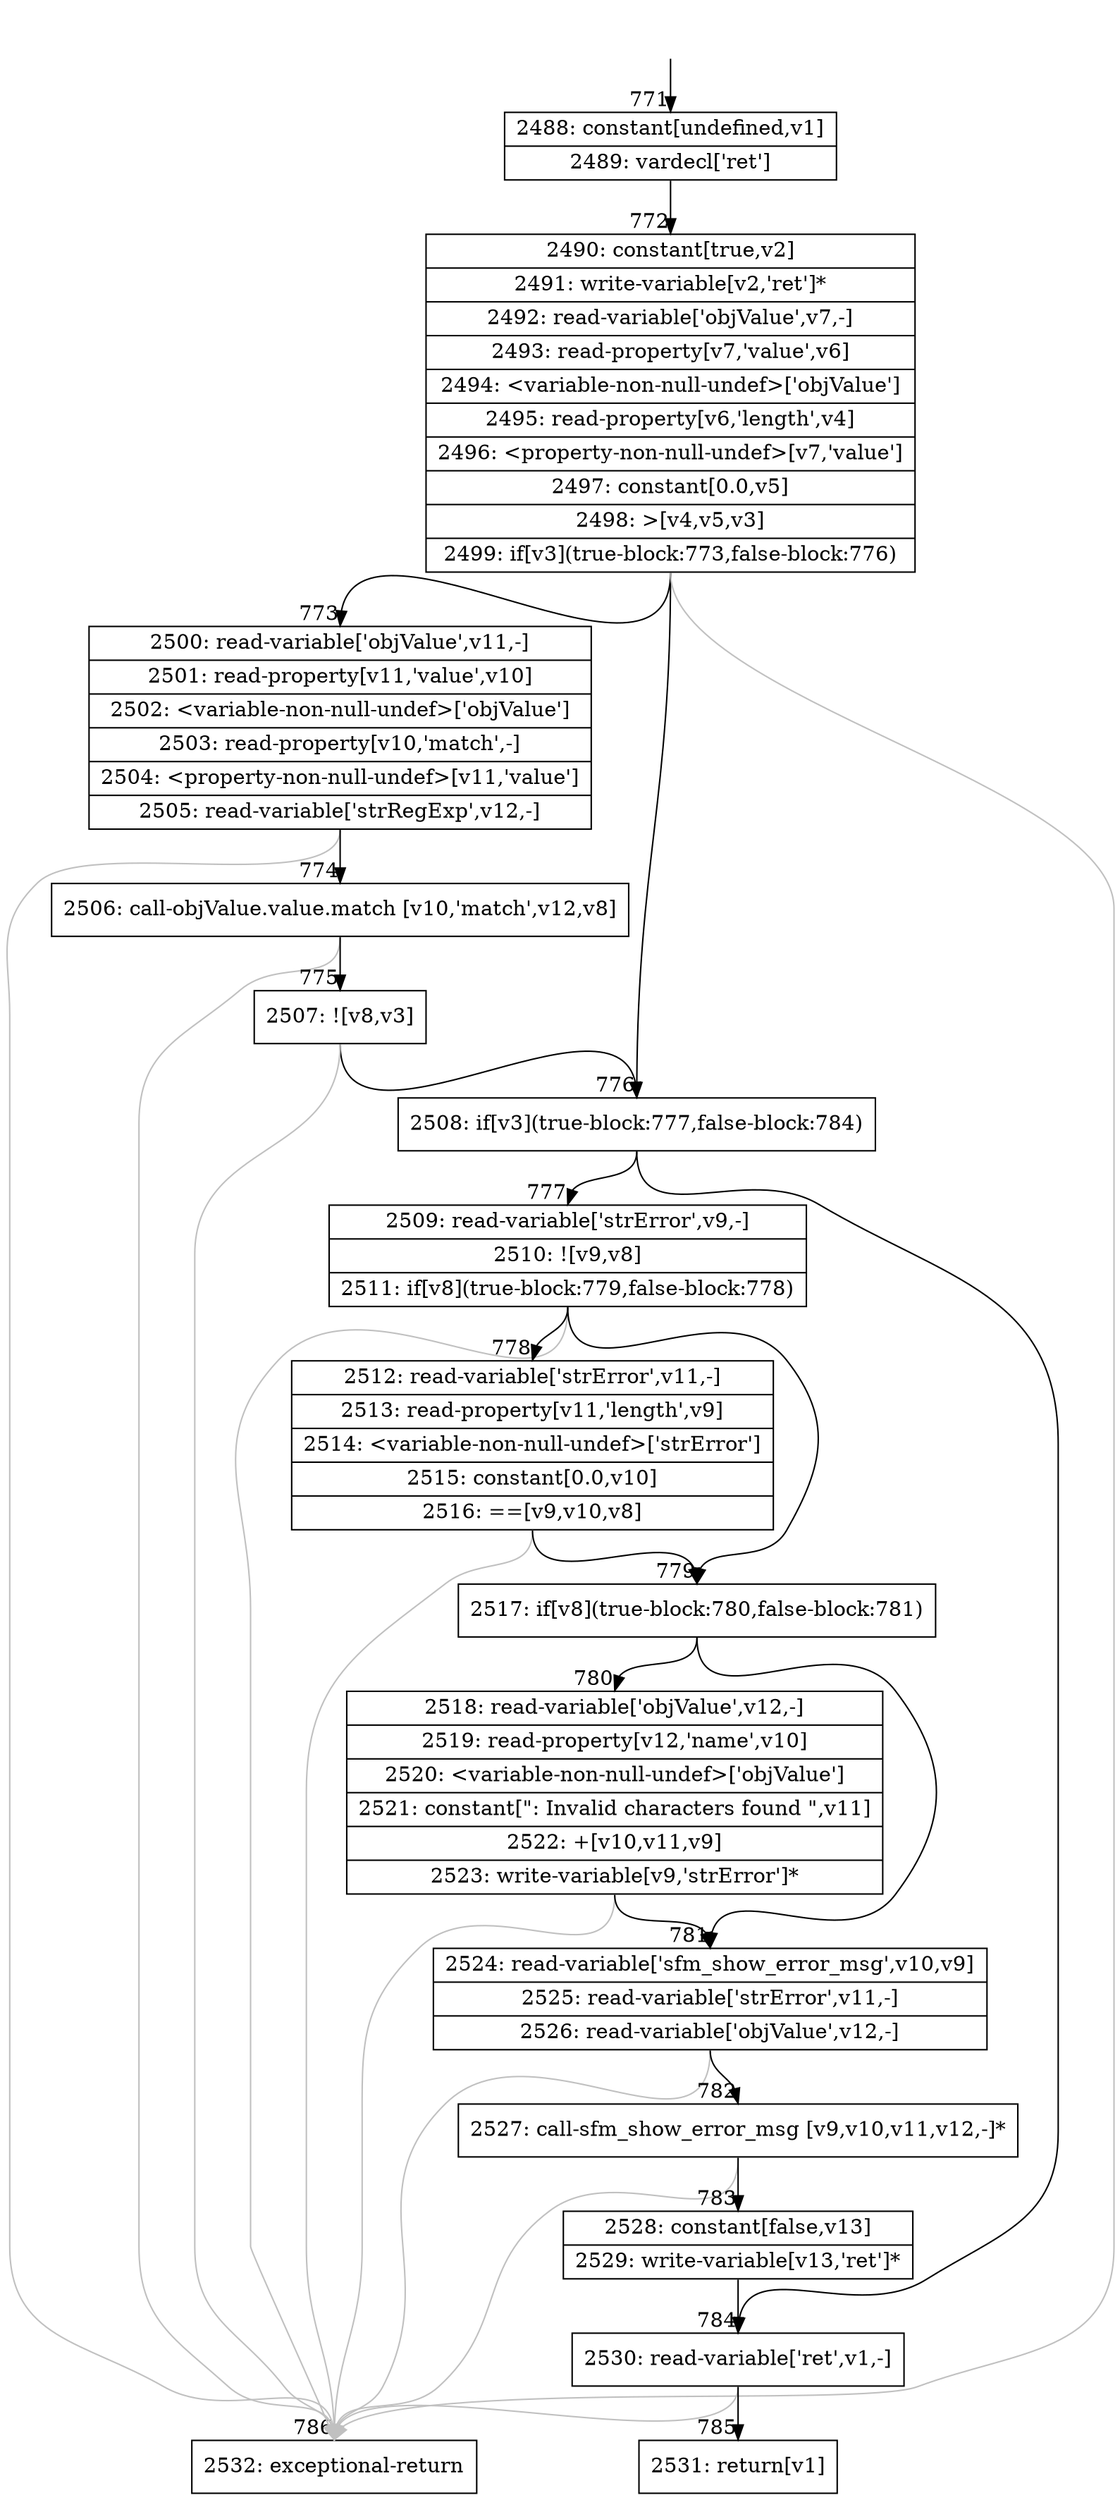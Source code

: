 digraph {
rankdir="TD"
BB_entry55[shape=none,label=""];
BB_entry55 -> BB771 [tailport=s, headport=n, headlabel="    771"]
BB771 [shape=record label="{2488: constant[undefined,v1]|2489: vardecl['ret']}" ] 
BB771 -> BB772 [tailport=s, headport=n, headlabel="      772"]
BB772 [shape=record label="{2490: constant[true,v2]|2491: write-variable[v2,'ret']*|2492: read-variable['objValue',v7,-]|2493: read-property[v7,'value',v6]|2494: \<variable-non-null-undef\>['objValue']|2495: read-property[v6,'length',v4]|2496: \<property-non-null-undef\>[v7,'value']|2497: constant[0.0,v5]|2498: \>[v4,v5,v3]|2499: if[v3](true-block:773,false-block:776)}" ] 
BB772 -> BB776 [tailport=s, headport=n, headlabel="      776"]
BB772 -> BB773 [tailport=s, headport=n, headlabel="      773"]
BB772 -> BB786 [tailport=s, headport=n, color=gray, headlabel="      786"]
BB773 [shape=record label="{2500: read-variable['objValue',v11,-]|2501: read-property[v11,'value',v10]|2502: \<variable-non-null-undef\>['objValue']|2503: read-property[v10,'match',-]|2504: \<property-non-null-undef\>[v11,'value']|2505: read-variable['strRegExp',v12,-]}" ] 
BB773 -> BB774 [tailport=s, headport=n, headlabel="      774"]
BB773 -> BB786 [tailport=s, headport=n, color=gray]
BB774 [shape=record label="{2506: call-objValue.value.match [v10,'match',v12,v8]}" ] 
BB774 -> BB775 [tailport=s, headport=n, headlabel="      775"]
BB774 -> BB786 [tailport=s, headport=n, color=gray]
BB775 [shape=record label="{2507: ![v8,v3]}" ] 
BB775 -> BB776 [tailport=s, headport=n]
BB775 -> BB786 [tailport=s, headport=n, color=gray]
BB776 [shape=record label="{2508: if[v3](true-block:777,false-block:784)}" ] 
BB776 -> BB777 [tailport=s, headport=n, headlabel="      777"]
BB776 -> BB784 [tailport=s, headport=n, headlabel="      784"]
BB777 [shape=record label="{2509: read-variable['strError',v9,-]|2510: ![v9,v8]|2511: if[v8](true-block:779,false-block:778)}" ] 
BB777 -> BB779 [tailport=s, headport=n, headlabel="      779"]
BB777 -> BB778 [tailport=s, headport=n, headlabel="      778"]
BB777 -> BB786 [tailport=s, headport=n, color=gray]
BB778 [shape=record label="{2512: read-variable['strError',v11,-]|2513: read-property[v11,'length',v9]|2514: \<variable-non-null-undef\>['strError']|2515: constant[0.0,v10]|2516: ==[v9,v10,v8]}" ] 
BB778 -> BB779 [tailport=s, headport=n]
BB778 -> BB786 [tailport=s, headport=n, color=gray]
BB779 [shape=record label="{2517: if[v8](true-block:780,false-block:781)}" ] 
BB779 -> BB780 [tailport=s, headport=n, headlabel="      780"]
BB779 -> BB781 [tailport=s, headport=n, headlabel="      781"]
BB780 [shape=record label="{2518: read-variable['objValue',v12,-]|2519: read-property[v12,'name',v10]|2520: \<variable-non-null-undef\>['objValue']|2521: constant[\": Invalid characters found \",v11]|2522: +[v10,v11,v9]|2523: write-variable[v9,'strError']*}" ] 
BB780 -> BB781 [tailport=s, headport=n]
BB780 -> BB786 [tailport=s, headport=n, color=gray]
BB781 [shape=record label="{2524: read-variable['sfm_show_error_msg',v10,v9]|2525: read-variable['strError',v11,-]|2526: read-variable['objValue',v12,-]}" ] 
BB781 -> BB782 [tailport=s, headport=n, headlabel="      782"]
BB781 -> BB786 [tailport=s, headport=n, color=gray]
BB782 [shape=record label="{2527: call-sfm_show_error_msg [v9,v10,v11,v12,-]*}" ] 
BB782 -> BB783 [tailport=s, headport=n, headlabel="      783"]
BB782 -> BB786 [tailport=s, headport=n, color=gray]
BB783 [shape=record label="{2528: constant[false,v13]|2529: write-variable[v13,'ret']*}" ] 
BB783 -> BB784 [tailport=s, headport=n]
BB784 [shape=record label="{2530: read-variable['ret',v1,-]}" ] 
BB784 -> BB785 [tailport=s, headport=n, headlabel="      785"]
BB784 -> BB786 [tailport=s, headport=n, color=gray]
BB785 [shape=record label="{2531: return[v1]}" ] 
BB786 [shape=record label="{2532: exceptional-return}" ] 
//#$~ 995
}
